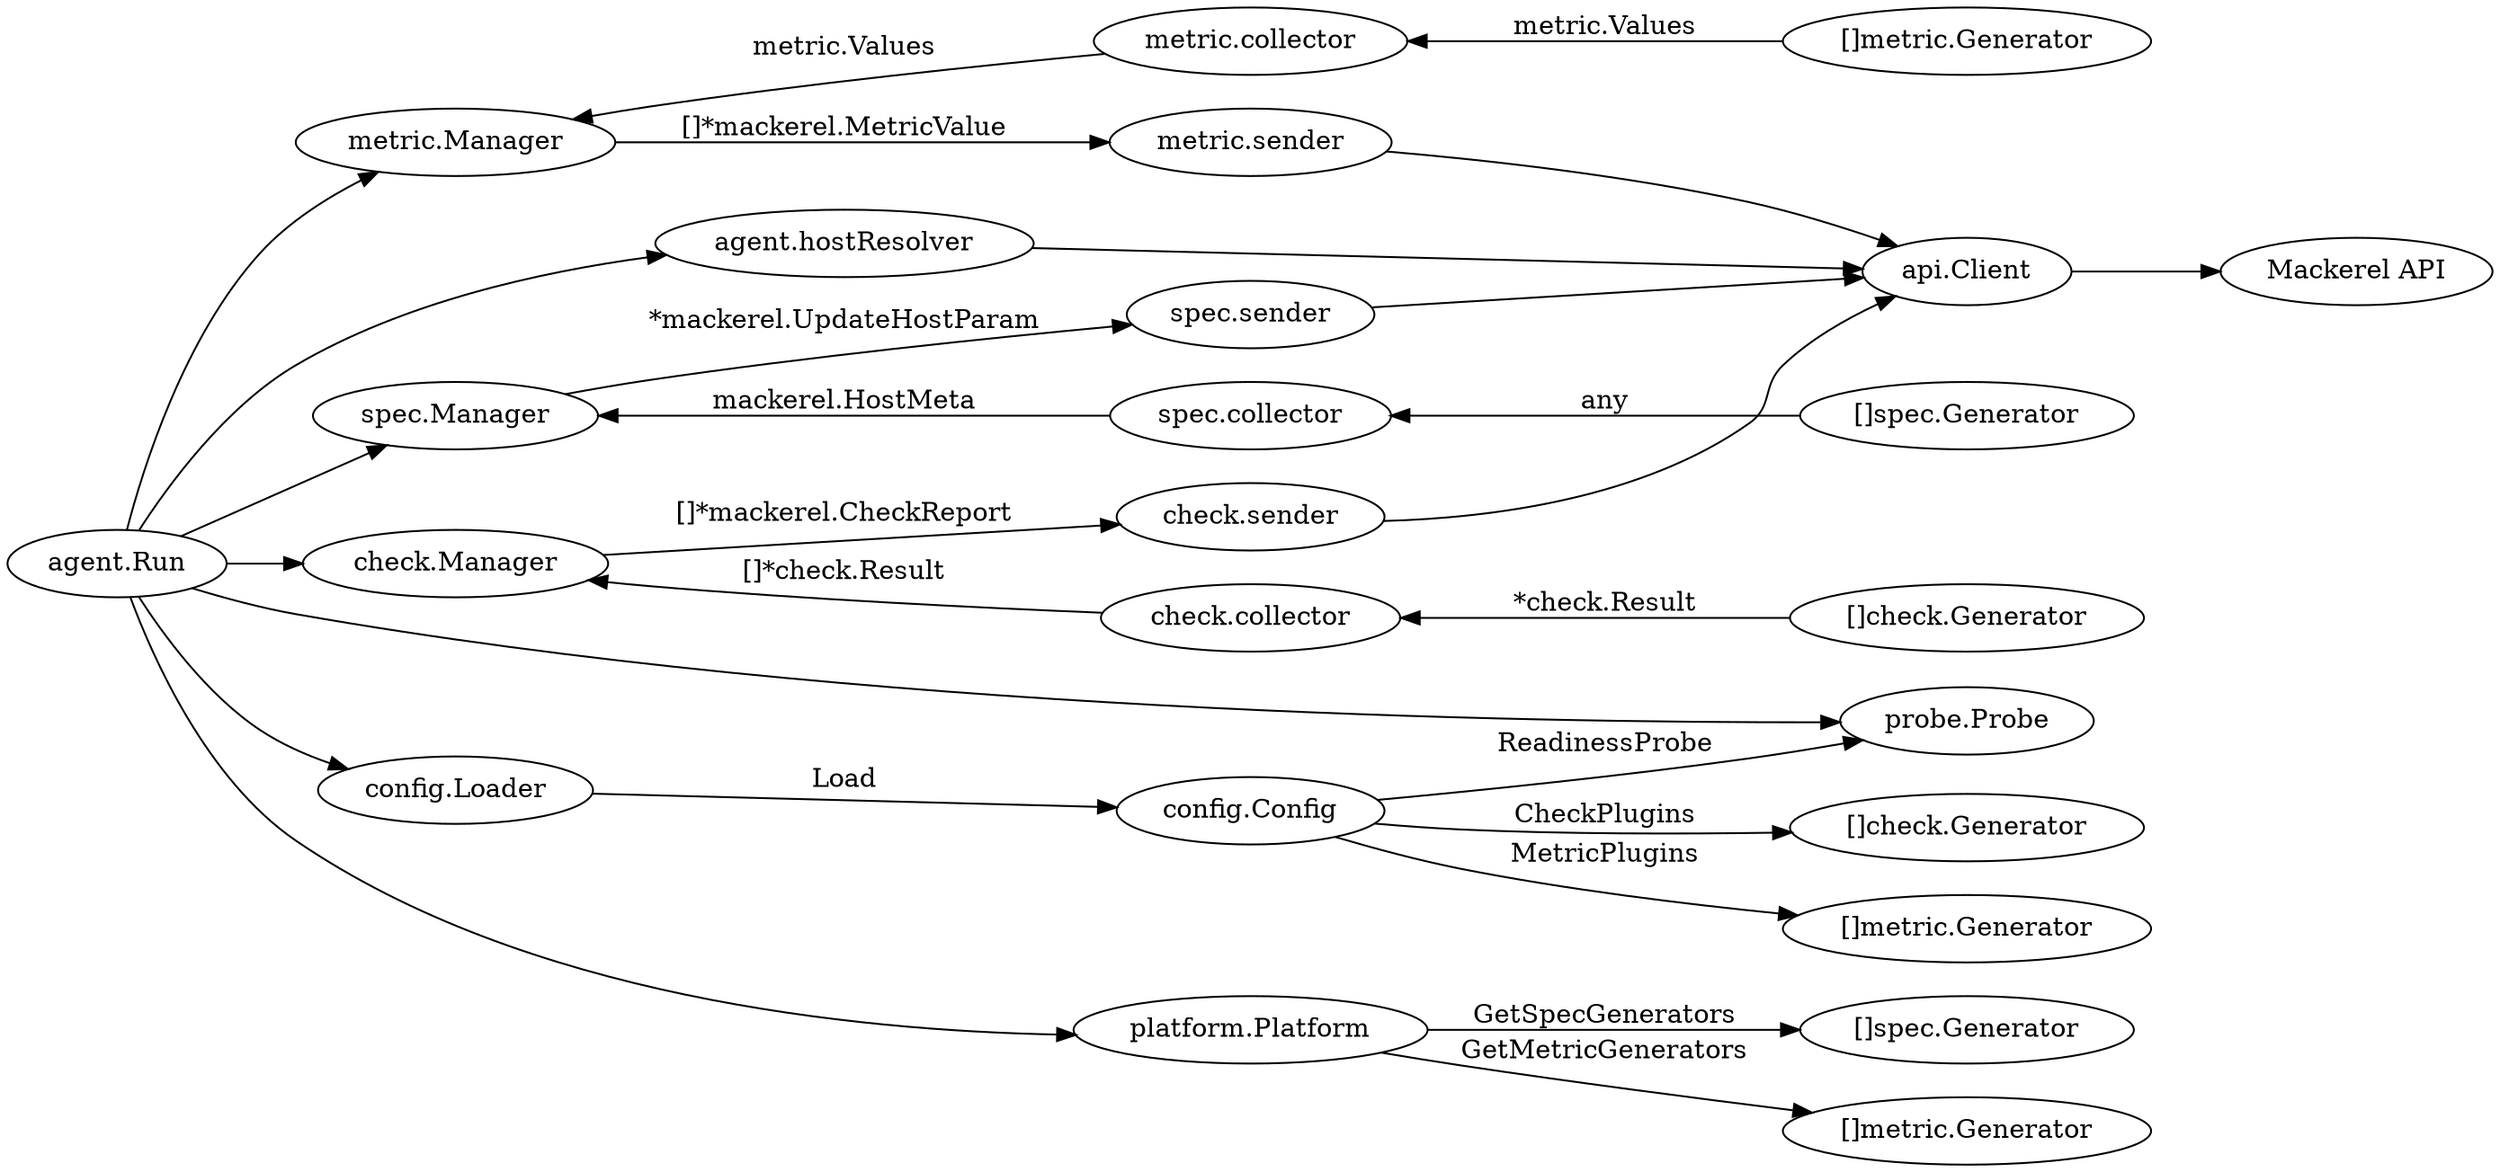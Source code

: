 digraph {
  rankdir=LR;

  "agent.Run" -> "metric.Manager";
  "agent.Run" -> "spec.Manager";
  "agent.Run" -> "check.Manager";
  "agent.Run" -> "config.Loader";
  "agent.Run" -> "probe.Probe";
  "agent.Run" -> "platform.Platform";
  "agent.Run" -> "agent.hostResolver";
  "agent.hostResolver" -> "api.Client";

  subgraph check {
    label="check";
    "check.Manager" -> "check.collector" [dir=back label="[]*check.Result"];
    "check.collector" -> "[]check.Generator" [dir=back label="*check.Result"];
    "check.Manager" -> "check.sender" [label="[]*mackerel.CheckReport"];
  }

  subgraph metric {
    label="metric";
    "metric.Manager" -> "metric.collector" [dir=back label="metric.Values"];
    "metric.collector" -> "[]metric.Generator" [dir=back label="metric.Values"];
    "metric.Manager" -> "metric.sender" [label="[]*mackerel.MetricValue"];
  }

  subgraph spec {
    label="spec";
    "spec.Manager" -> "spec.collector" [dir=back label="mackerel.HostMeta"];
    "spec.collector" -> "[]spec.Generator" [dir=back label="any"];
    "spec.Manager" -> "spec.sender" [label="*mackerel.UpdateHostParam"];
  }

  subgraph config {
    label="config";
    "config.Loader" -> "config.Config" [label="Load"];
    "config.Config" -> configMetricGenerator [label="MetricPlugins"];
    configMetricGenerator [label="[]metric.Generator"];
    "config.Config" -> configCheckGenerator [label="CheckPlugins"];
    configCheckGenerator[label="[]check.Generator"];
  }

  subgraph probe {
    label="probe";
    "config.Config" -> "probe.Probe" [label="ReadinessProbe"];
  }

  subgraph platform {
    label="platform";
    "platform.Platform" -> platformMetricGenerator [label="GetMetricGenerators"];
    platformMetricGenerator [label="[]metric.Generator"];
    "platform.Platform" -> platformSpecGenerator [label="GetSpecGenerators"];
    platformSpecGenerator [label="[]spec.Generator"];
  }

  { rank=same; "[]metric.Generator"; configMetricGenerator; platformMetricGenerator; }
  { rank=same; "[]check.Generator"; configCheckGenerator; }
  { rank=same; "[]spec.Generator"; platformSpecGenerator; }

  "check.sender" -> "api.Client";
  "metric.sender" -> "api.Client";
  "spec.sender" -> "api.Client";
  "api.Client" -> "Mackerel API";
}
